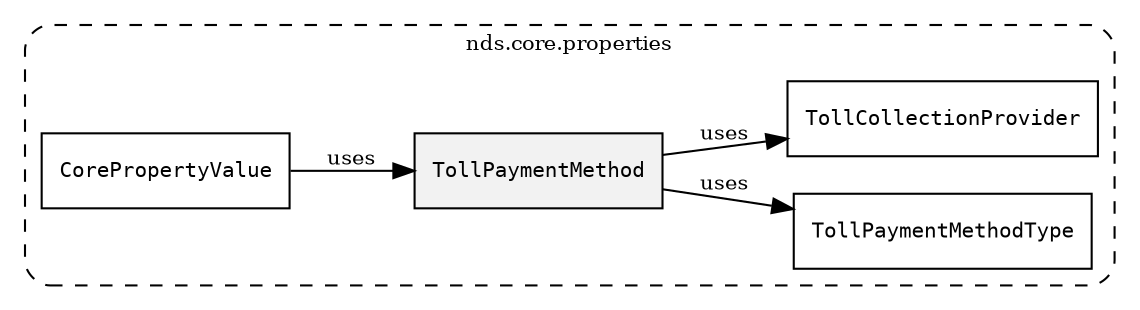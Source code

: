/**
 * This dot file creates symbol collaboration diagram for TollPaymentMethod.
 */
digraph ZSERIO
{
    node [shape=box, fontsize=10];
    rankdir="LR";
    fontsize=10;
    tooltip="TollPaymentMethod collaboration diagram";

    subgraph "cluster_nds.core.properties"
    {
        style="dashed, rounded";
        label="nds.core.properties";
        tooltip="Package nds.core.properties";
        href="../../../content/packages/nds.core.properties.html#Package-nds-core-properties";
        target="_parent";

        "TollPaymentMethod" [style="filled", fillcolor="#0000000D", target="_parent", label=<<font face="monospace"><table align="center" border="0" cellspacing="0" cellpadding="0"><tr><td href="../../../content/packages/nds.core.properties.html#Structure-TollPaymentMethod" title="Structure defined in nds.core.properties">TollPaymentMethod</td></tr></table></font>>];
        "TollPaymentMethodType" [target="_parent", label=<<font face="monospace"><table align="center" border="0" cellspacing="0" cellpadding="0"><tr><td href="../../../content/packages/nds.core.properties.html#Enum-TollPaymentMethodType" title="Enum defined in nds.core.properties">TollPaymentMethodType</td></tr></table></font>>];
        "TollCollectionProvider" [target="_parent", label=<<font face="monospace"><table align="center" border="0" cellspacing="0" cellpadding="0"><tr><td href="../../../content/packages/nds.core.properties.html#Subtype-TollCollectionProvider" title="Subtype defined in nds.core.properties">TollCollectionProvider</td></tr></table></font>>];
        "CorePropertyValue" [target="_parent", label=<<font face="monospace"><table align="center" border="0" cellspacing="0" cellpadding="0"><tr><td href="../../../content/packages/nds.core.properties.html#Choice-CorePropertyValue" title="Choice defined in nds.core.properties">CorePropertyValue</td></tr></table></font>>];
    }

    "TollPaymentMethod" -> "TollPaymentMethodType" [label="uses", fontsize=10];
    "TollPaymentMethod" -> "TollCollectionProvider" [label="uses", fontsize=10];
    "CorePropertyValue" -> "TollPaymentMethod" [label="uses", fontsize=10];
}
